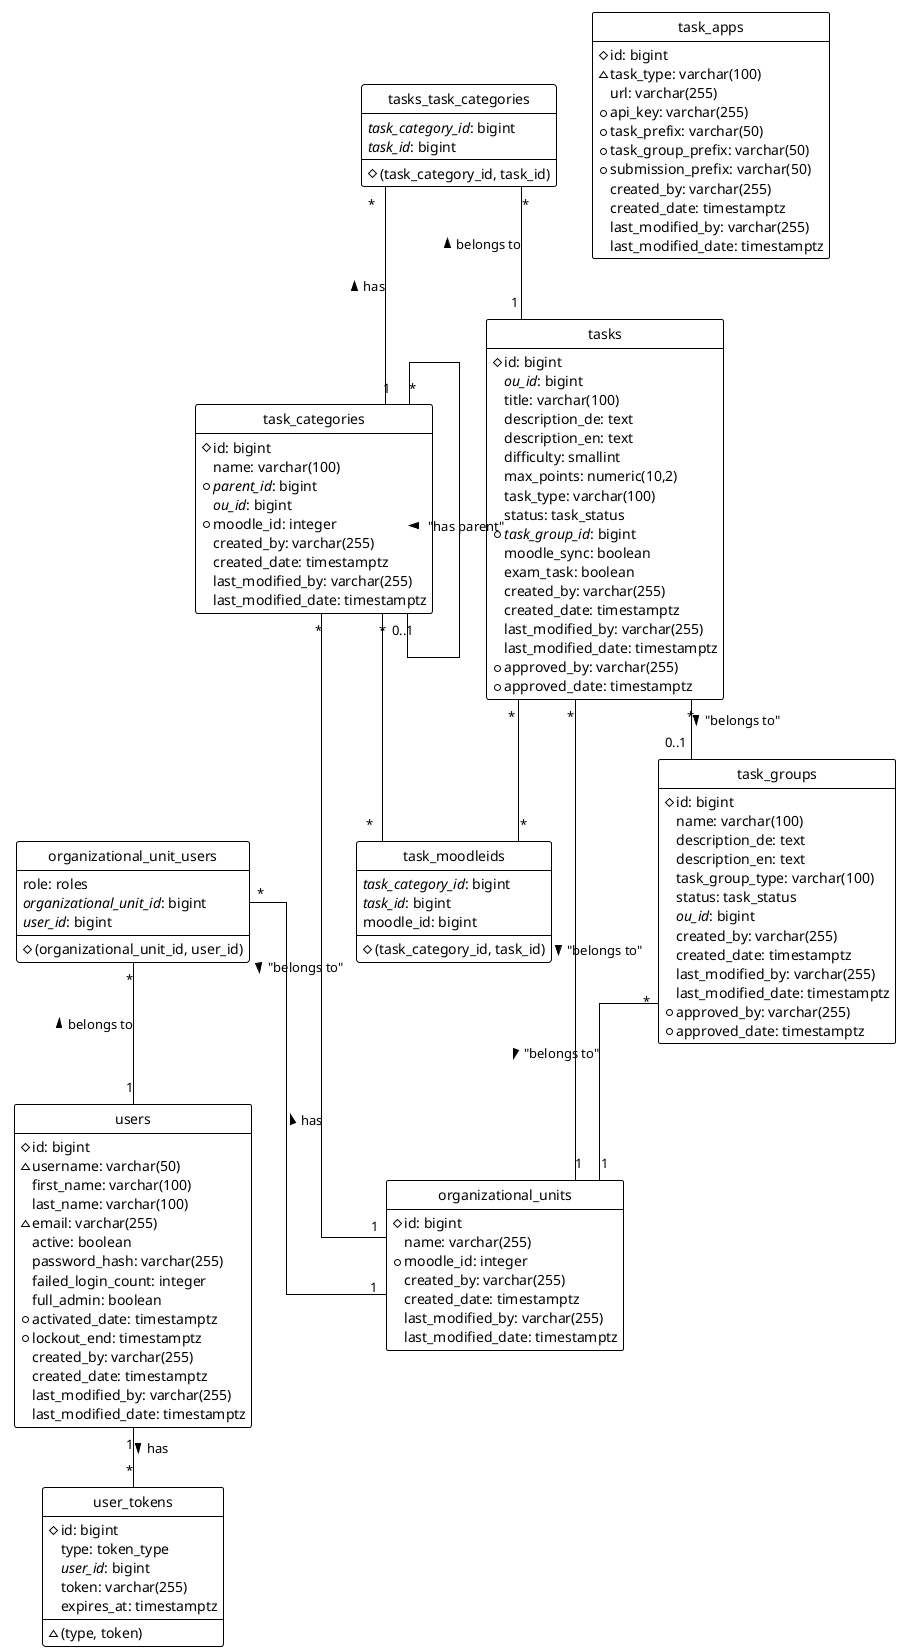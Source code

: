 @startuml
!theme plain
skinparam linetype ortho
'skinparam classAttributeIconSize 0
top to bottom direction
hide empty members
hide circle

' # = PK
' ~ = UNIQUE
' + = NULLABLE
' italic = FK

class users {
   # id: bigint
   {field} ~ username: varchar(50)
   {field} first_name: varchar(100)
   {field} last_name: varchar(100)
   {field} ~ email: varchar(255)
   active: boolean
   {field} password_hash: varchar(255)
   failed_login_count: integer
   full_admin: boolean
   + activated_date: timestamptz
   + lockout_end: timestamptz
   {field} created_by: varchar(255)
   created_date: timestamptz
   {field} last_modified_by: varchar(255)
   last_modified_date: timestamptz
}

class user_tokens {
   # id: bigint
   type: token_type
   //user_id//: bigint
   {field} token: varchar(255)
   expires_at: timestamptz
   --
   ~ (type, token)
}

class organizational_units {
   # id: bigint
   {field} name: varchar(255)
   + moodle_id: integer
   {field} created_by: varchar(255)
   created_date: timestamptz
   {field} last_modified_by: varchar(255)
   last_modified_date: timestamptz
}

class organizational_unit_users {
   role: roles
   //organizational_unit_id//: bigint
   //user_id//: bigint
   --
   # (organizational_unit_id, user_id)
}

class task_categories {
   # id: bigint
   {field} name: varchar(100)
   + //parent_id//: bigint
   //ou_id//: bigint
   + moodle_id: integer
   {field} created_by: varchar(255)
   created_date: timestamptz
   {field} last_modified_by: varchar(255)
   last_modified_date: timestamptz
}

class task_groups {
   # id: bigint
   {field} name: varchar(100)
   description_de: text
   description_en: text
   {field} task_group_type: varchar(100)
   status: task_status
   //ou_id//: bigint
   {field} created_by: varchar(255)
   created_date: timestamptz
   {field} last_modified_by: varchar(255)
   last_modified_date: timestamptz
   {field} + approved_by: varchar(255)
   + approved_date: timestamptz
}

class tasks {
   # id: bigint
   //ou_id//: bigint
   {field} title: varchar(100)
   description_de: text
   description_en: text
   difficulty: smallint
   {field} max_points: numeric(10,2)
   {field} task_type: varchar(100)
   status: task_status
   + //task_group_id//: bigint
   moodle_sync: boolean
   exam_task: boolean
   {field} created_by: varchar(255)
   created_date: timestamptz
   {field} last_modified_by: varchar(255)
   last_modified_date: timestamptz
   {field} + approved_by: varchar(255)
   + approved_date: timestamptz
}

class tasks_task_categories {
   //task_category_id//: bigint
   //task_id//: bigint
   --
   # (task_category_id, task_id)
}

class task_apps {
   # id: bigint
   {field} ~task_type: varchar(100)
   {field} url: varchar(255)
   {field} + api_key: varchar(255)
   {field} + task_prefix: varchar(50)
   {field} + task_group_prefix: varchar(50)
   {field} + submission_prefix: varchar(50)
   {field} created_by: varchar(255)
   created_date: timestamptz
   {field} last_modified_by: varchar(255)
   last_modified_date: timestamptz
}

class task_moodleids {
    //task_category_id//: bigint
    //task_id//: bigint
    moodle_id: bigint
   --
   # (task_category_id, task_id)
}

users "1" -- "*" user_tokens : has >
organizational_unit_users "*" -- "1" organizational_units : has <
organizational_unit_users "*" -- "1" users : belongs to <

task_categories "*" -- "1" organizational_units : "belongs to" >
task_categories "*" -- "0..1" task_categories : "has parent" >

task_groups "*" -- "1" organizational_units : "belongs to" >

tasks "*" -- "1" organizational_units : "belongs to" >
tasks "*" -- "0..1" task_groups : "belongs to" >

tasks_task_categories "*" -- "1" task_categories : has <
tasks_task_categories "*" -- "1"  tasks : belongs to <

tasks "*" -- "*" task_moodleids
task_categories "*" -- "*" task_moodleids
@enduml

